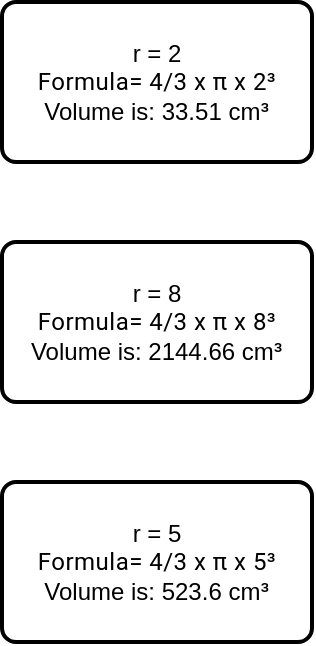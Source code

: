 <mxfile>
    <diagram id="UuccALhgjnGAsJ7f7QIJ" name="Page-1">
        <mxGraphModel dx="2553" dy="1110" grid="1" gridSize="10" guides="1" tooltips="1" connect="1" arrows="1" fold="1" page="1" pageScale="1" pageWidth="850" pageHeight="1100" math="0" shadow="0">
            <root>
                <mxCell id="0"/>
                <mxCell id="1" parent="0"/>
                <mxCell id="2" value="&lt;font color=&quot;#000000&quot;&gt;&lt;font style=&quot;font-size: 12px&quot;&gt;r = 2&lt;br&gt;&lt;/font&gt;&lt;span style=&quot;font-family: &amp;#34;roboto&amp;#34; , &amp;#34;helvetica&amp;#34; , &amp;#34;arial&amp;#34; , sans-serif ; letter-spacing: 0.02em&quot;&gt;Formula= 4/3 x π x 2³&lt;br&gt;&lt;/span&gt;&lt;/font&gt;&lt;font style=&quot;font-size: 12px&quot;&gt;&lt;font color=&quot;#000000&quot;&gt;Volume is: 33.51 cm&lt;/font&gt;&lt;span style=&quot;color: rgb(0 , 0 , 0) ; font-family: &amp;#34;roboto&amp;#34; , &amp;#34;helvetica&amp;#34; , &amp;#34;arial&amp;#34; , sans-serif ; letter-spacing: 0.24px&quot;&gt;³&lt;/span&gt;&lt;br&gt;&lt;/font&gt;" style="rounded=1;whiteSpace=wrap;html=1;absoluteArcSize=1;arcSize=14;strokeWidth=2;" vertex="1" parent="1">
                    <mxGeometry x="320" y="90" width="155" height="80" as="geometry"/>
                </mxCell>
                <mxCell id="3" value="&lt;font color=&quot;#000000&quot;&gt;&lt;font style=&quot;font-size: 12px&quot;&gt;r = 8&lt;br&gt;&lt;/font&gt;&lt;span style=&quot;font-family: &amp;#34;roboto&amp;#34; , &amp;#34;helvetica&amp;#34; , &amp;#34;arial&amp;#34; , sans-serif ; letter-spacing: 0.02em&quot;&gt;Formula= 4/3 x π x 8³&lt;br&gt;&lt;/span&gt;&lt;/font&gt;&lt;font style=&quot;font-size: 12px&quot;&gt;&lt;font color=&quot;#000000&quot;&gt;Volume is: 2144.66 cm&lt;/font&gt;&lt;span style=&quot;color: rgb(0 , 0 , 0) ; font-family: &amp;#34;roboto&amp;#34; , &amp;#34;helvetica&amp;#34; , &amp;#34;arial&amp;#34; , sans-serif ; letter-spacing: 0.24px&quot;&gt;³&lt;/span&gt;&lt;br&gt;&lt;/font&gt;" style="rounded=1;whiteSpace=wrap;html=1;absoluteArcSize=1;arcSize=14;strokeWidth=2;" vertex="1" parent="1">
                    <mxGeometry x="320" y="210" width="155" height="80" as="geometry"/>
                </mxCell>
                <mxCell id="4" value="&lt;font color=&quot;#000000&quot;&gt;&lt;font style=&quot;font-size: 12px&quot;&gt;r = 5&lt;br&gt;&lt;/font&gt;&lt;span style=&quot;font-family: &amp;#34;roboto&amp;#34; , &amp;#34;helvetica&amp;#34; , &amp;#34;arial&amp;#34; , sans-serif ; letter-spacing: 0.02em&quot;&gt;Formula= 4/3 x π x 5³&lt;br&gt;&lt;/span&gt;&lt;/font&gt;&lt;font style=&quot;font-size: 12px&quot;&gt;&lt;font color=&quot;#000000&quot;&gt;Volume is: 523.6 cm&lt;/font&gt;&lt;span style=&quot;color: rgb(0 , 0 , 0) ; font-family: &amp;#34;roboto&amp;#34; , &amp;#34;helvetica&amp;#34; , &amp;#34;arial&amp;#34; , sans-serif ; letter-spacing: 0.24px&quot;&gt;³&lt;/span&gt;&lt;br&gt;&lt;/font&gt;" style="rounded=1;whiteSpace=wrap;html=1;absoluteArcSize=1;arcSize=14;strokeWidth=2;" vertex="1" parent="1">
                    <mxGeometry x="320" y="330" width="155" height="80" as="geometry"/>
                </mxCell>
            </root>
        </mxGraphModel>
    </diagram>
</mxfile>